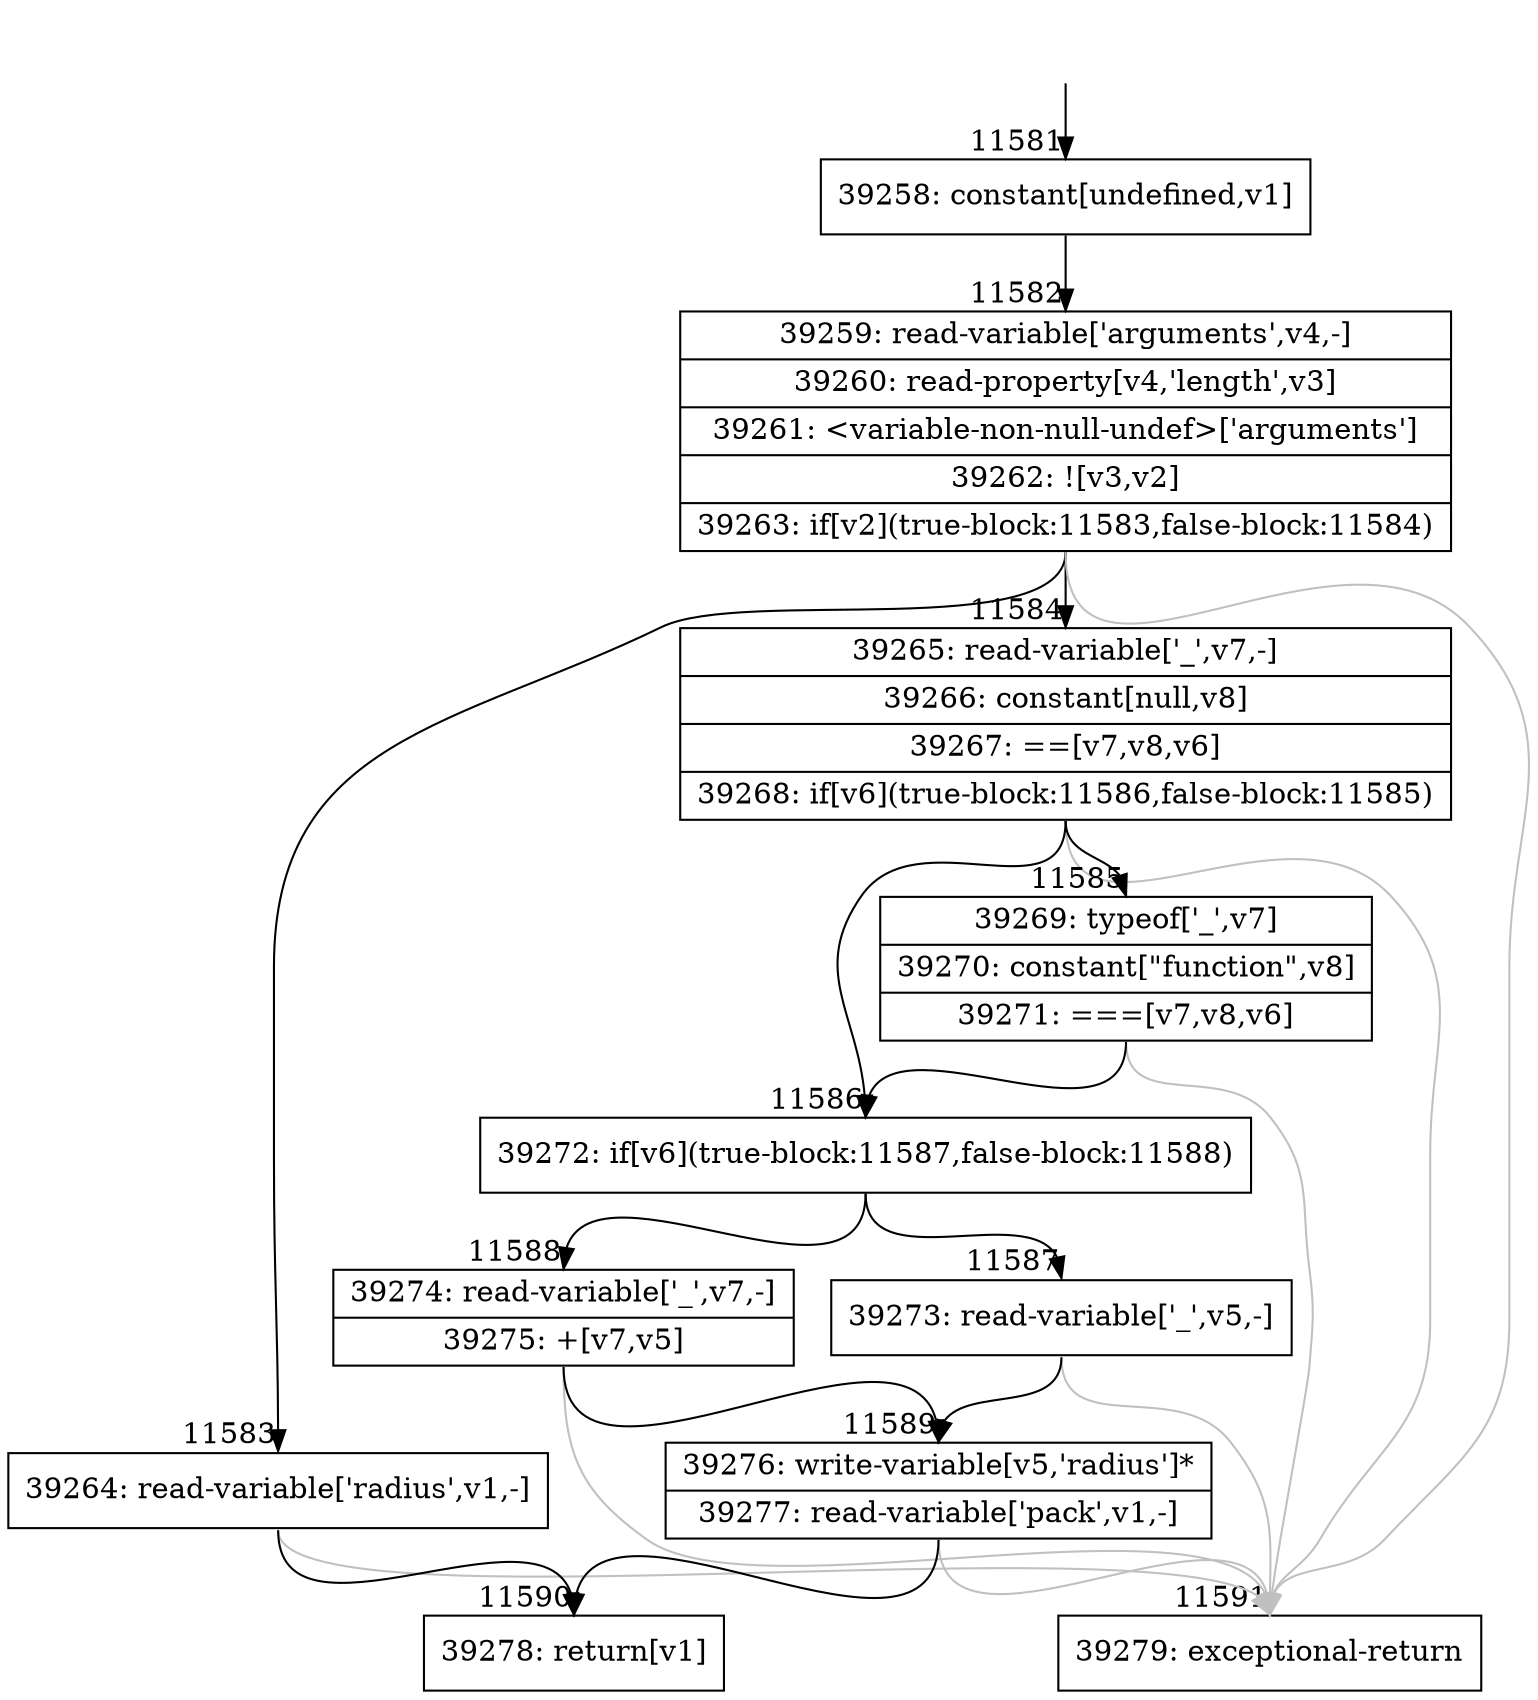 digraph {
rankdir="TD"
BB_entry1071[shape=none,label=""];
BB_entry1071 -> BB11581 [tailport=s, headport=n, headlabel="    11581"]
BB11581 [shape=record label="{39258: constant[undefined,v1]}" ] 
BB11581 -> BB11582 [tailport=s, headport=n, headlabel="      11582"]
BB11582 [shape=record label="{39259: read-variable['arguments',v4,-]|39260: read-property[v4,'length',v3]|39261: \<variable-non-null-undef\>['arguments']|39262: ![v3,v2]|39263: if[v2](true-block:11583,false-block:11584)}" ] 
BB11582 -> BB11583 [tailport=s, headport=n, headlabel="      11583"]
BB11582 -> BB11584 [tailport=s, headport=n, headlabel="      11584"]
BB11582 -> BB11591 [tailport=s, headport=n, color=gray, headlabel="      11591"]
BB11583 [shape=record label="{39264: read-variable['radius',v1,-]}" ] 
BB11583 -> BB11590 [tailport=s, headport=n, headlabel="      11590"]
BB11583 -> BB11591 [tailport=s, headport=n, color=gray]
BB11584 [shape=record label="{39265: read-variable['_',v7,-]|39266: constant[null,v8]|39267: ==[v7,v8,v6]|39268: if[v6](true-block:11586,false-block:11585)}" ] 
BB11584 -> BB11586 [tailport=s, headport=n, headlabel="      11586"]
BB11584 -> BB11585 [tailport=s, headport=n, headlabel="      11585"]
BB11584 -> BB11591 [tailport=s, headport=n, color=gray]
BB11585 [shape=record label="{39269: typeof['_',v7]|39270: constant[\"function\",v8]|39271: ===[v7,v8,v6]}" ] 
BB11585 -> BB11586 [tailport=s, headport=n]
BB11585 -> BB11591 [tailport=s, headport=n, color=gray]
BB11586 [shape=record label="{39272: if[v6](true-block:11587,false-block:11588)}" ] 
BB11586 -> BB11587 [tailport=s, headport=n, headlabel="      11587"]
BB11586 -> BB11588 [tailport=s, headport=n, headlabel="      11588"]
BB11587 [shape=record label="{39273: read-variable['_',v5,-]}" ] 
BB11587 -> BB11589 [tailport=s, headport=n, headlabel="      11589"]
BB11587 -> BB11591 [tailport=s, headport=n, color=gray]
BB11588 [shape=record label="{39274: read-variable['_',v7,-]|39275: +[v7,v5]}" ] 
BB11588 -> BB11589 [tailport=s, headport=n]
BB11588 -> BB11591 [tailport=s, headport=n, color=gray]
BB11589 [shape=record label="{39276: write-variable[v5,'radius']*|39277: read-variable['pack',v1,-]}" ] 
BB11589 -> BB11590 [tailport=s, headport=n]
BB11589 -> BB11591 [tailport=s, headport=n, color=gray]
BB11590 [shape=record label="{39278: return[v1]}" ] 
BB11591 [shape=record label="{39279: exceptional-return}" ] 
//#$~ 6893
}
